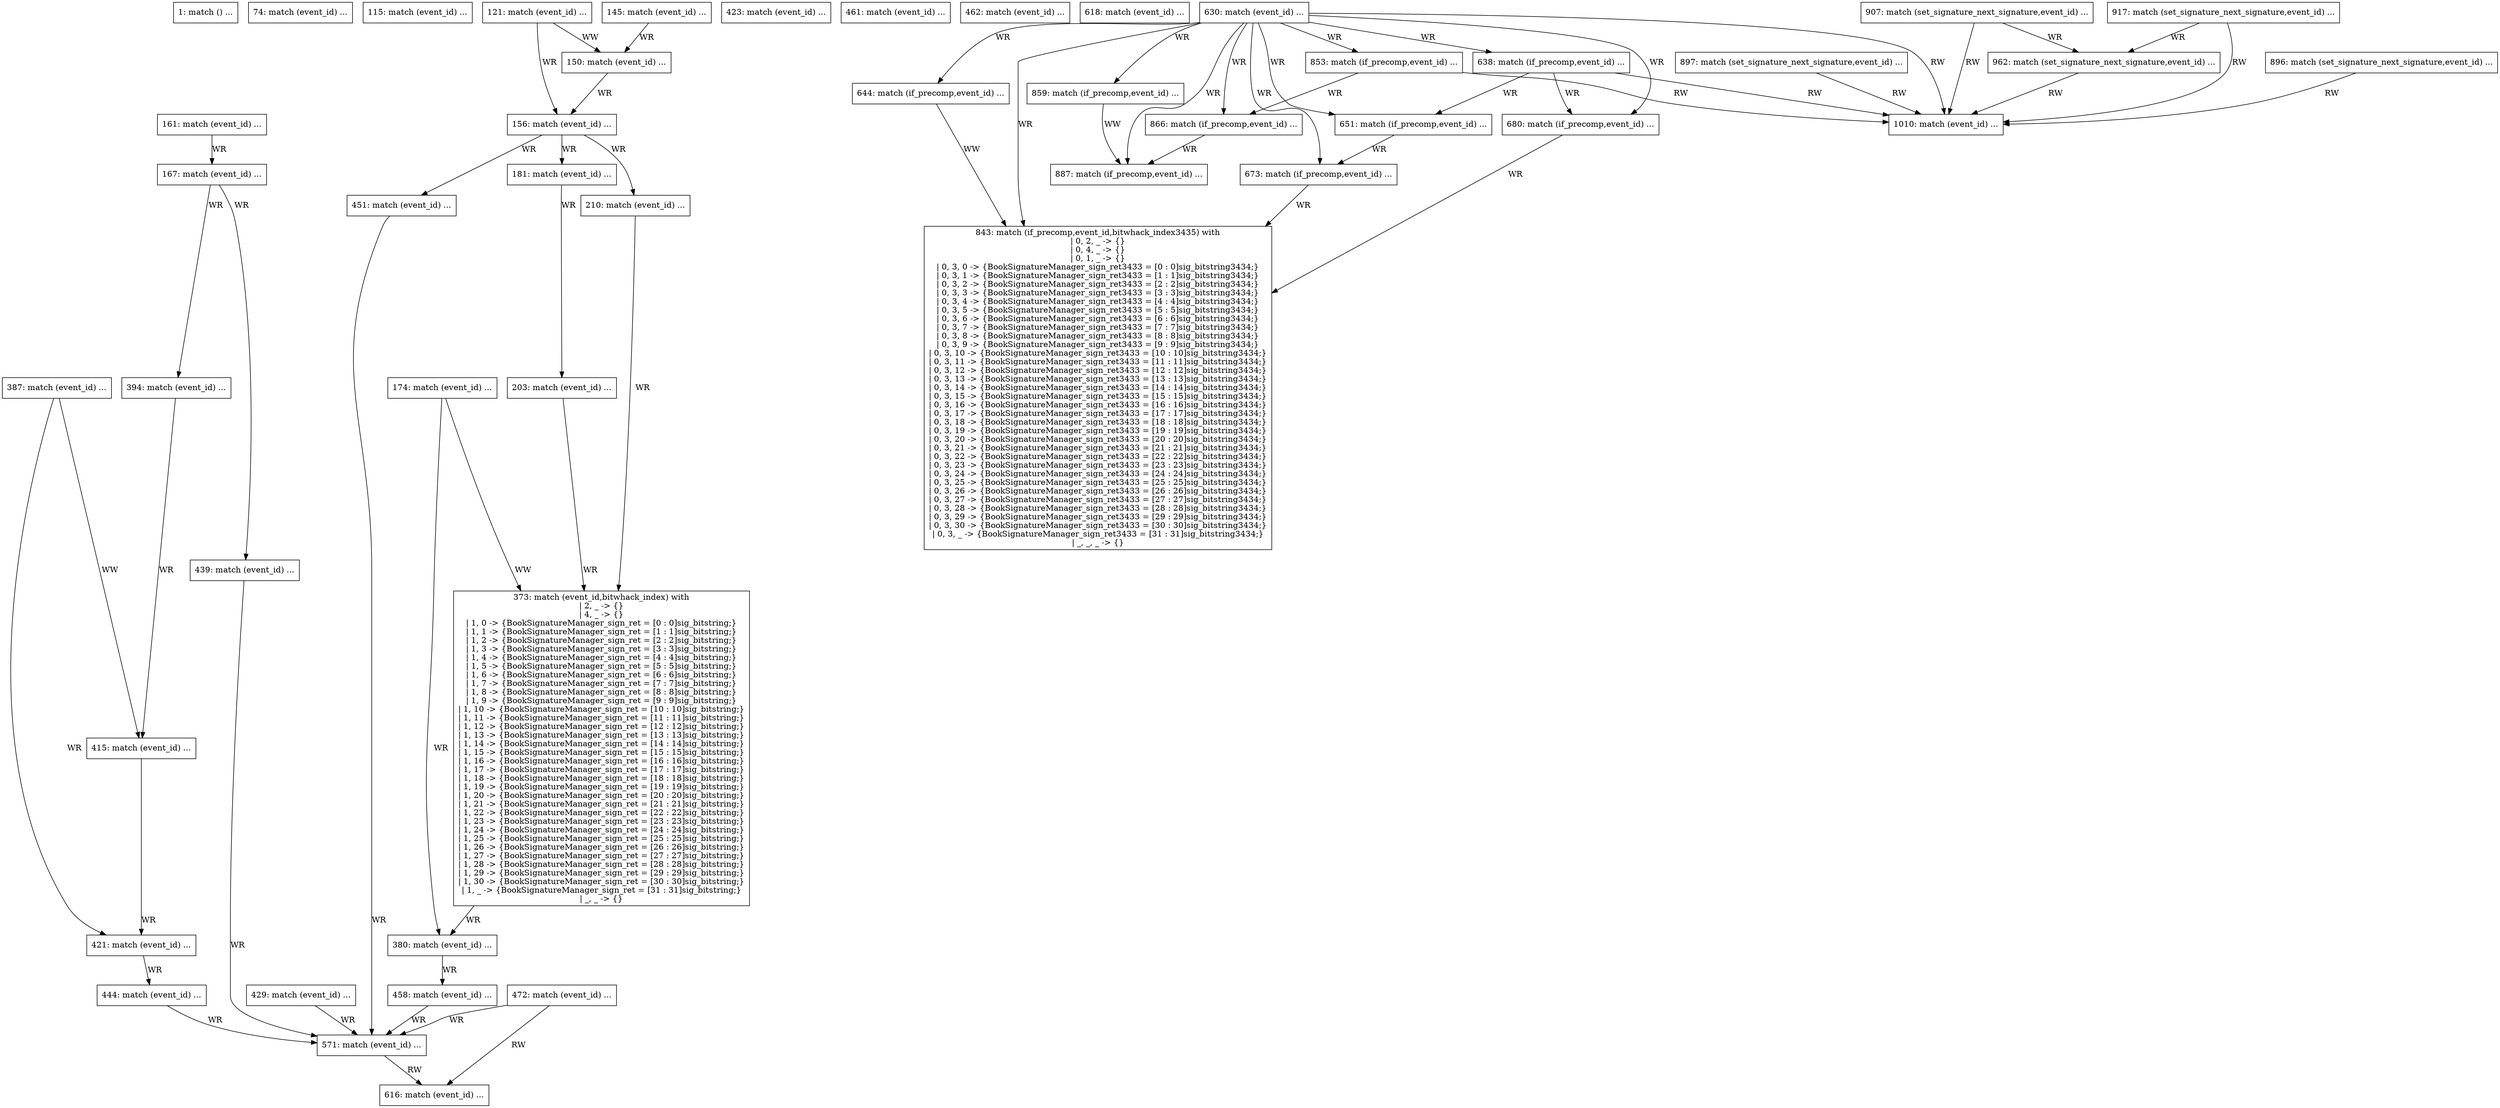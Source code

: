 digraph G {
  "1: match () ...
" [shape=box, ];
  "74: match (event_id) ...
" [shape=box, ];
  "115: match (event_id) ...
" [shape=box, ];
  "121: match (event_id) ...
" [shape=box, ];
  "145: match (event_id) ...
" [shape=box, ];
  "150: match (event_id) ...
" [shape=box, ];
  "156: match (event_id) ...
" [shape=box, ];
  "161: match (event_id) ...
" [shape=box, ];
  "167: match (event_id) ...
" [shape=box, ];
  "174: match (event_id) ...
" [shape=box, ];
  "181: match (event_id) ...
" [shape=box, ];
  "203: match (event_id) ...
" [shape=box, ];
  "210: match (event_id) ...
" [shape=box, ];
  "373: match (event_id,bitwhack_index) with
| 2, _ -> {}
| 4, _ -> {}
| 1, 0 -> {BookSignatureManager_sign_ret = [0 : 0]sig_bitstring;}
| 1, 1 -> {BookSignatureManager_sign_ret = [1 : 1]sig_bitstring;}
| 1, 2 -> {BookSignatureManager_sign_ret = [2 : 2]sig_bitstring;}
| 1, 3 -> {BookSignatureManager_sign_ret = [3 : 3]sig_bitstring;}
| 1, 4 -> {BookSignatureManager_sign_ret = [4 : 4]sig_bitstring;}
| 1, 5 -> {BookSignatureManager_sign_ret = [5 : 5]sig_bitstring;}
| 1, 6 -> {BookSignatureManager_sign_ret = [6 : 6]sig_bitstring;}
| 1, 7 -> {BookSignatureManager_sign_ret = [7 : 7]sig_bitstring;}
| 1, 8 -> {BookSignatureManager_sign_ret = [8 : 8]sig_bitstring;}
| 1, 9 -> {BookSignatureManager_sign_ret = [9 : 9]sig_bitstring;}
| 1, 10 -> {BookSignatureManager_sign_ret = [10 : 10]sig_bitstring;}
| 1, 11 -> {BookSignatureManager_sign_ret = [11 : 11]sig_bitstring;}
| 1, 12 -> {BookSignatureManager_sign_ret = [12 : 12]sig_bitstring;}
| 1, 13 -> {BookSignatureManager_sign_ret = [13 : 13]sig_bitstring;}
| 1, 14 -> {BookSignatureManager_sign_ret = [14 : 14]sig_bitstring;}
| 1, 15 -> {BookSignatureManager_sign_ret = [15 : 15]sig_bitstring;}
| 1, 16 -> {BookSignatureManager_sign_ret = [16 : 16]sig_bitstring;}
| 1, 17 -> {BookSignatureManager_sign_ret = [17 : 17]sig_bitstring;}
| 1, 18 -> {BookSignatureManager_sign_ret = [18 : 18]sig_bitstring;}
| 1, 19 -> {BookSignatureManager_sign_ret = [19 : 19]sig_bitstring;}
| 1, 20 -> {BookSignatureManager_sign_ret = [20 : 20]sig_bitstring;}
| 1, 21 -> {BookSignatureManager_sign_ret = [21 : 21]sig_bitstring;}
| 1, 22 -> {BookSignatureManager_sign_ret = [22 : 22]sig_bitstring;}
| 1, 23 -> {BookSignatureManager_sign_ret = [23 : 23]sig_bitstring;}
| 1, 24 -> {BookSignatureManager_sign_ret = [24 : 24]sig_bitstring;}
| 1, 25 -> {BookSignatureManager_sign_ret = [25 : 25]sig_bitstring;}
| 1, 26 -> {BookSignatureManager_sign_ret = [26 : 26]sig_bitstring;}
| 1, 27 -> {BookSignatureManager_sign_ret = [27 : 27]sig_bitstring;}
| 1, 28 -> {BookSignatureManager_sign_ret = [28 : 28]sig_bitstring;}
| 1, 29 -> {BookSignatureManager_sign_ret = [29 : 29]sig_bitstring;}
| 1, 30 -> {BookSignatureManager_sign_ret = [30 : 30]sig_bitstring;}
| 1, _ -> {BookSignatureManager_sign_ret = [31 : 31]sig_bitstring;}
| _, _ -> {}" [
  shape=box, ];
  "380: match (event_id) ...
" [shape=box, ];
  "387: match (event_id) ...
" [shape=box, ];
  "394: match (event_id) ...
" [shape=box, ];
  "415: match (event_id) ...
" [shape=box, ];
  "421: match (event_id) ...
" [shape=box, ];
  "423: match (event_id) ...
" [shape=box, ];
  "429: match (event_id) ...
" [shape=box, ];
  "439: match (event_id) ...
" [shape=box, ];
  "444: match (event_id) ...
" [shape=box, ];
  "451: match (event_id) ...
" [shape=box, ];
  "458: match (event_id) ...
" [shape=box, ];
  "461: match (event_id) ...
" [shape=box, ];
  "462: match (event_id) ...
" [shape=box, ];
  "472: match (event_id) ...
" [shape=box, ];
  "571: match (event_id) ...
" [shape=box, ];
  "616: match (event_id) ...
" [shape=box, ];
  "618: match (event_id) ...
" [shape=box, ];
  "630: match (event_id) ...
" [shape=box, ];
  "638: match (if_precomp,event_id) ...
" [shape=box, ];
  "644: match (if_precomp,event_id) ...
" [shape=box, ];
  "651: match (if_precomp,event_id) ...
" [shape=box, ];
  "673: match (if_precomp,event_id) ...
" [shape=box, ];
  "680: match (if_precomp,event_id) ...
" [shape=box, ];
  "843: match (if_precomp,event_id,bitwhack_index3435) with
| 0, 2, _ -> {}
| 0, 4, _ -> {}
| 0, 1, _ -> {}
| 0, 3, 0 -> {BookSignatureManager_sign_ret3433 = [0 : 0]sig_bitstring3434;}
| 0, 3, 1 -> {BookSignatureManager_sign_ret3433 = [1 : 1]sig_bitstring3434;}
| 0, 3, 2 -> {BookSignatureManager_sign_ret3433 = [2 : 2]sig_bitstring3434;}
| 0, 3, 3 -> {BookSignatureManager_sign_ret3433 = [3 : 3]sig_bitstring3434;}
| 0, 3, 4 -> {BookSignatureManager_sign_ret3433 = [4 : 4]sig_bitstring3434;}
| 0, 3, 5 -> {BookSignatureManager_sign_ret3433 = [5 : 5]sig_bitstring3434;}
| 0, 3, 6 -> {BookSignatureManager_sign_ret3433 = [6 : 6]sig_bitstring3434;}
| 0, 3, 7 -> {BookSignatureManager_sign_ret3433 = [7 : 7]sig_bitstring3434;}
| 0, 3, 8 -> {BookSignatureManager_sign_ret3433 = [8 : 8]sig_bitstring3434;}
| 0, 3, 9 -> {BookSignatureManager_sign_ret3433 = [9 : 9]sig_bitstring3434;}
| 0, 3, 10 -> {BookSignatureManager_sign_ret3433 = [10 : 10]sig_bitstring3434;}
| 0, 3, 11 -> {BookSignatureManager_sign_ret3433 = [11 : 11]sig_bitstring3434;}
| 0, 3, 12 -> {BookSignatureManager_sign_ret3433 = [12 : 12]sig_bitstring3434;}
| 0, 3, 13 -> {BookSignatureManager_sign_ret3433 = [13 : 13]sig_bitstring3434;}
| 0, 3, 14 -> {BookSignatureManager_sign_ret3433 = [14 : 14]sig_bitstring3434;}
| 0, 3, 15 -> {BookSignatureManager_sign_ret3433 = [15 : 15]sig_bitstring3434;}
| 0, 3, 16 -> {BookSignatureManager_sign_ret3433 = [16 : 16]sig_bitstring3434;}
| 0, 3, 17 -> {BookSignatureManager_sign_ret3433 = [17 : 17]sig_bitstring3434;}
| 0, 3, 18 -> {BookSignatureManager_sign_ret3433 = [18 : 18]sig_bitstring3434;}
| 0, 3, 19 -> {BookSignatureManager_sign_ret3433 = [19 : 19]sig_bitstring3434;}
| 0, 3, 20 -> {BookSignatureManager_sign_ret3433 = [20 : 20]sig_bitstring3434;}
| 0, 3, 21 -> {BookSignatureManager_sign_ret3433 = [21 : 21]sig_bitstring3434;}
| 0, 3, 22 -> {BookSignatureManager_sign_ret3433 = [22 : 22]sig_bitstring3434;}
| 0, 3, 23 -> {BookSignatureManager_sign_ret3433 = [23 : 23]sig_bitstring3434;}
| 0, 3, 24 -> {BookSignatureManager_sign_ret3433 = [24 : 24]sig_bitstring3434;}
| 0, 3, 25 -> {BookSignatureManager_sign_ret3433 = [25 : 25]sig_bitstring3434;}
| 0, 3, 26 -> {BookSignatureManager_sign_ret3433 = [26 : 26]sig_bitstring3434;}
| 0, 3, 27 -> {BookSignatureManager_sign_ret3433 = [27 : 27]sig_bitstring3434;}
| 0, 3, 28 -> {BookSignatureManager_sign_ret3433 = [28 : 28]sig_bitstring3434;}
| 0, 3, 29 -> {BookSignatureManager_sign_ret3433 = [29 : 29]sig_bitstring3434;}
| 0, 3, 30 -> {BookSignatureManager_sign_ret3433 = [30 : 30]sig_bitstring3434;}
| 0, 3, _ -> {BookSignatureManager_sign_ret3433 = [31 : 31]sig_bitstring3434;}
| _, _, _ -> {}" [
  shape=box, ];
  "853: match (if_precomp,event_id) ...
" [shape=box, ];
  "859: match (if_precomp,event_id) ...
" [shape=box, ];
  "866: match (if_precomp,event_id) ...
" [shape=box, ];
  "887: match (if_precomp,event_id) ...
" [shape=box, ];
  "896: match (set_signature_next_signature,event_id) ...
" [shape=box, ];
  "897: match (set_signature_next_signature,event_id) ...
" [shape=box, ];
  "907: match (set_signature_next_signature,event_id) ...
" [shape=box, ];
  "917: match (set_signature_next_signature,event_id) ...
" [shape=box, ];
  "962: match (set_signature_next_signature,event_id) ...
" [shape=box, ];
  "1010: match (event_id) ...
" [shape=box, ];
  
  
  "121: match (event_id) ...
" -> "150: match (event_id) ...
" [label="WW", ];
  "121: match (event_id) ...
" -> "156: match (event_id) ...
" [label="WR", ];
  "145: match (event_id) ...
" -> "150: match (event_id) ...
" [label="WR", ];
  "150: match (event_id) ...
" -> "156: match (event_id) ...
" [label="WR", ];
  "156: match (event_id) ...
" -> "181: match (event_id) ...
" [label="WR", ];
  "156: match (event_id) ...
" -> "210: match (event_id) ...
" [label="WR", ];
  "156: match (event_id) ...
" -> "451: match (event_id) ...
" [label="WR", ];
  "161: match (event_id) ...
" -> "167: match (event_id) ...
" [label="WR", ];
  "167: match (event_id) ...
" -> "394: match (event_id) ...
" [label="WR", ];
  "167: match (event_id) ...
" -> "439: match (event_id) ...
" [label="WR", ];
  "174: match (event_id) ...
" -> "373: match (event_id,bitwhack_index) with
| 2, _ -> {}
| 4, _ -> {}
| 1, 0 -> {BookSignatureManager_sign_ret = [0 : 0]sig_bitstring;}
| 1, 1 -> {BookSignatureManager_sign_ret = [1 : 1]sig_bitstring;}
| 1, 2 -> {BookSignatureManager_sign_ret = [2 : 2]sig_bitstring;}
| 1, 3 -> {BookSignatureManager_sign_ret = [3 : 3]sig_bitstring;}
| 1, 4 -> {BookSignatureManager_sign_ret = [4 : 4]sig_bitstring;}
| 1, 5 -> {BookSignatureManager_sign_ret = [5 : 5]sig_bitstring;}
| 1, 6 -> {BookSignatureManager_sign_ret = [6 : 6]sig_bitstring;}
| 1, 7 -> {BookSignatureManager_sign_ret = [7 : 7]sig_bitstring;}
| 1, 8 -> {BookSignatureManager_sign_ret = [8 : 8]sig_bitstring;}
| 1, 9 -> {BookSignatureManager_sign_ret = [9 : 9]sig_bitstring;}
| 1, 10 -> {BookSignatureManager_sign_ret = [10 : 10]sig_bitstring;}
| 1, 11 -> {BookSignatureManager_sign_ret = [11 : 11]sig_bitstring;}
| 1, 12 -> {BookSignatureManager_sign_ret = [12 : 12]sig_bitstring;}
| 1, 13 -> {BookSignatureManager_sign_ret = [13 : 13]sig_bitstring;}
| 1, 14 -> {BookSignatureManager_sign_ret = [14 : 14]sig_bitstring;}
| 1, 15 -> {BookSignatureManager_sign_ret = [15 : 15]sig_bitstring;}
| 1, 16 -> {BookSignatureManager_sign_ret = [16 : 16]sig_bitstring;}
| 1, 17 -> {BookSignatureManager_sign_ret = [17 : 17]sig_bitstring;}
| 1, 18 -> {BookSignatureManager_sign_ret = [18 : 18]sig_bitstring;}
| 1, 19 -> {BookSignatureManager_sign_ret = [19 : 19]sig_bitstring;}
| 1, 20 -> {BookSignatureManager_sign_ret = [20 : 20]sig_bitstring;}
| 1, 21 -> {BookSignatureManager_sign_ret = [21 : 21]sig_bitstring;}
| 1, 22 -> {BookSignatureManager_sign_ret = [22 : 22]sig_bitstring;}
| 1, 23 -> {BookSignatureManager_sign_ret = [23 : 23]sig_bitstring;}
| 1, 24 -> {BookSignatureManager_sign_ret = [24 : 24]sig_bitstring;}
| 1, 25 -> {BookSignatureManager_sign_ret = [25 : 25]sig_bitstring;}
| 1, 26 -> {BookSignatureManager_sign_ret = [26 : 26]sig_bitstring;}
| 1, 27 -> {BookSignatureManager_sign_ret = [27 : 27]sig_bitstring;}
| 1, 28 -> {BookSignatureManager_sign_ret = [28 : 28]sig_bitstring;}
| 1, 29 -> {BookSignatureManager_sign_ret = [29 : 29]sig_bitstring;}
| 1, 30 -> {BookSignatureManager_sign_ret = [30 : 30]sig_bitstring;}
| 1, _ -> {BookSignatureManager_sign_ret = [31 : 31]sig_bitstring;}
| _, _ -> {}" [
  label="WW", ];
  "174: match (event_id) ...
" -> "380: match (event_id) ...
" [label="WR", ];
  "181: match (event_id) ...
" -> "203: match (event_id) ...
" [label="WR", ];
  "203: match (event_id) ...
" -> "373: match (event_id,bitwhack_index) with
| 2, _ -> {}
| 4, _ -> {}
| 1, 0 -> {BookSignatureManager_sign_ret = [0 : 0]sig_bitstring;}
| 1, 1 -> {BookSignatureManager_sign_ret = [1 : 1]sig_bitstring;}
| 1, 2 -> {BookSignatureManager_sign_ret = [2 : 2]sig_bitstring;}
| 1, 3 -> {BookSignatureManager_sign_ret = [3 : 3]sig_bitstring;}
| 1, 4 -> {BookSignatureManager_sign_ret = [4 : 4]sig_bitstring;}
| 1, 5 -> {BookSignatureManager_sign_ret = [5 : 5]sig_bitstring;}
| 1, 6 -> {BookSignatureManager_sign_ret = [6 : 6]sig_bitstring;}
| 1, 7 -> {BookSignatureManager_sign_ret = [7 : 7]sig_bitstring;}
| 1, 8 -> {BookSignatureManager_sign_ret = [8 : 8]sig_bitstring;}
| 1, 9 -> {BookSignatureManager_sign_ret = [9 : 9]sig_bitstring;}
| 1, 10 -> {BookSignatureManager_sign_ret = [10 : 10]sig_bitstring;}
| 1, 11 -> {BookSignatureManager_sign_ret = [11 : 11]sig_bitstring;}
| 1, 12 -> {BookSignatureManager_sign_ret = [12 : 12]sig_bitstring;}
| 1, 13 -> {BookSignatureManager_sign_ret = [13 : 13]sig_bitstring;}
| 1, 14 -> {BookSignatureManager_sign_ret = [14 : 14]sig_bitstring;}
| 1, 15 -> {BookSignatureManager_sign_ret = [15 : 15]sig_bitstring;}
| 1, 16 -> {BookSignatureManager_sign_ret = [16 : 16]sig_bitstring;}
| 1, 17 -> {BookSignatureManager_sign_ret = [17 : 17]sig_bitstring;}
| 1, 18 -> {BookSignatureManager_sign_ret = [18 : 18]sig_bitstring;}
| 1, 19 -> {BookSignatureManager_sign_ret = [19 : 19]sig_bitstring;}
| 1, 20 -> {BookSignatureManager_sign_ret = [20 : 20]sig_bitstring;}
| 1, 21 -> {BookSignatureManager_sign_ret = [21 : 21]sig_bitstring;}
| 1, 22 -> {BookSignatureManager_sign_ret = [22 : 22]sig_bitstring;}
| 1, 23 -> {BookSignatureManager_sign_ret = [23 : 23]sig_bitstring;}
| 1, 24 -> {BookSignatureManager_sign_ret = [24 : 24]sig_bitstring;}
| 1, 25 -> {BookSignatureManager_sign_ret = [25 : 25]sig_bitstring;}
| 1, 26 -> {BookSignatureManager_sign_ret = [26 : 26]sig_bitstring;}
| 1, 27 -> {BookSignatureManager_sign_ret = [27 : 27]sig_bitstring;}
| 1, 28 -> {BookSignatureManager_sign_ret = [28 : 28]sig_bitstring;}
| 1, 29 -> {BookSignatureManager_sign_ret = [29 : 29]sig_bitstring;}
| 1, 30 -> {BookSignatureManager_sign_ret = [30 : 30]sig_bitstring;}
| 1, _ -> {BookSignatureManager_sign_ret = [31 : 31]sig_bitstring;}
| _, _ -> {}" [
  label="WR", ];
  "210: match (event_id) ...
" -> "373: match (event_id,bitwhack_index) with
| 2, _ -> {}
| 4, _ -> {}
| 1, 0 -> {BookSignatureManager_sign_ret = [0 : 0]sig_bitstring;}
| 1, 1 -> {BookSignatureManager_sign_ret = [1 : 1]sig_bitstring;}
| 1, 2 -> {BookSignatureManager_sign_ret = [2 : 2]sig_bitstring;}
| 1, 3 -> {BookSignatureManager_sign_ret = [3 : 3]sig_bitstring;}
| 1, 4 -> {BookSignatureManager_sign_ret = [4 : 4]sig_bitstring;}
| 1, 5 -> {BookSignatureManager_sign_ret = [5 : 5]sig_bitstring;}
| 1, 6 -> {BookSignatureManager_sign_ret = [6 : 6]sig_bitstring;}
| 1, 7 -> {BookSignatureManager_sign_ret = [7 : 7]sig_bitstring;}
| 1, 8 -> {BookSignatureManager_sign_ret = [8 : 8]sig_bitstring;}
| 1, 9 -> {BookSignatureManager_sign_ret = [9 : 9]sig_bitstring;}
| 1, 10 -> {BookSignatureManager_sign_ret = [10 : 10]sig_bitstring;}
| 1, 11 -> {BookSignatureManager_sign_ret = [11 : 11]sig_bitstring;}
| 1, 12 -> {BookSignatureManager_sign_ret = [12 : 12]sig_bitstring;}
| 1, 13 -> {BookSignatureManager_sign_ret = [13 : 13]sig_bitstring;}
| 1, 14 -> {BookSignatureManager_sign_ret = [14 : 14]sig_bitstring;}
| 1, 15 -> {BookSignatureManager_sign_ret = [15 : 15]sig_bitstring;}
| 1, 16 -> {BookSignatureManager_sign_ret = [16 : 16]sig_bitstring;}
| 1, 17 -> {BookSignatureManager_sign_ret = [17 : 17]sig_bitstring;}
| 1, 18 -> {BookSignatureManager_sign_ret = [18 : 18]sig_bitstring;}
| 1, 19 -> {BookSignatureManager_sign_ret = [19 : 19]sig_bitstring;}
| 1, 20 -> {BookSignatureManager_sign_ret = [20 : 20]sig_bitstring;}
| 1, 21 -> {BookSignatureManager_sign_ret = [21 : 21]sig_bitstring;}
| 1, 22 -> {BookSignatureManager_sign_ret = [22 : 22]sig_bitstring;}
| 1, 23 -> {BookSignatureManager_sign_ret = [23 : 23]sig_bitstring;}
| 1, 24 -> {BookSignatureManager_sign_ret = [24 : 24]sig_bitstring;}
| 1, 25 -> {BookSignatureManager_sign_ret = [25 : 25]sig_bitstring;}
| 1, 26 -> {BookSignatureManager_sign_ret = [26 : 26]sig_bitstring;}
| 1, 27 -> {BookSignatureManager_sign_ret = [27 : 27]sig_bitstring;}
| 1, 28 -> {BookSignatureManager_sign_ret = [28 : 28]sig_bitstring;}
| 1, 29 -> {BookSignatureManager_sign_ret = [29 : 29]sig_bitstring;}
| 1, 30 -> {BookSignatureManager_sign_ret = [30 : 30]sig_bitstring;}
| 1, _ -> {BookSignatureManager_sign_ret = [31 : 31]sig_bitstring;}
| _, _ -> {}" [
  label="WR", ];
  "373: match (event_id,bitwhack_index) with
| 2, _ -> {}
| 4, _ -> {}
| 1, 0 -> {BookSignatureManager_sign_ret = [0 : 0]sig_bitstring;}
| 1, 1 -> {BookSignatureManager_sign_ret = [1 : 1]sig_bitstring;}
| 1, 2 -> {BookSignatureManager_sign_ret = [2 : 2]sig_bitstring;}
| 1, 3 -> {BookSignatureManager_sign_ret = [3 : 3]sig_bitstring;}
| 1, 4 -> {BookSignatureManager_sign_ret = [4 : 4]sig_bitstring;}
| 1, 5 -> {BookSignatureManager_sign_ret = [5 : 5]sig_bitstring;}
| 1, 6 -> {BookSignatureManager_sign_ret = [6 : 6]sig_bitstring;}
| 1, 7 -> {BookSignatureManager_sign_ret = [7 : 7]sig_bitstring;}
| 1, 8 -> {BookSignatureManager_sign_ret = [8 : 8]sig_bitstring;}
| 1, 9 -> {BookSignatureManager_sign_ret = [9 : 9]sig_bitstring;}
| 1, 10 -> {BookSignatureManager_sign_ret = [10 : 10]sig_bitstring;}
| 1, 11 -> {BookSignatureManager_sign_ret = [11 : 11]sig_bitstring;}
| 1, 12 -> {BookSignatureManager_sign_ret = [12 : 12]sig_bitstring;}
| 1, 13 -> {BookSignatureManager_sign_ret = [13 : 13]sig_bitstring;}
| 1, 14 -> {BookSignatureManager_sign_ret = [14 : 14]sig_bitstring;}
| 1, 15 -> {BookSignatureManager_sign_ret = [15 : 15]sig_bitstring;}
| 1, 16 -> {BookSignatureManager_sign_ret = [16 : 16]sig_bitstring;}
| 1, 17 -> {BookSignatureManager_sign_ret = [17 : 17]sig_bitstring;}
| 1, 18 -> {BookSignatureManager_sign_ret = [18 : 18]sig_bitstring;}
| 1, 19 -> {BookSignatureManager_sign_ret = [19 : 19]sig_bitstring;}
| 1, 20 -> {BookSignatureManager_sign_ret = [20 : 20]sig_bitstring;}
| 1, 21 -> {BookSignatureManager_sign_ret = [21 : 21]sig_bitstring;}
| 1, 22 -> {BookSignatureManager_sign_ret = [22 : 22]sig_bitstring;}
| 1, 23 -> {BookSignatureManager_sign_ret = [23 : 23]sig_bitstring;}
| 1, 24 -> {BookSignatureManager_sign_ret = [24 : 24]sig_bitstring;}
| 1, 25 -> {BookSignatureManager_sign_ret = [25 : 25]sig_bitstring;}
| 1, 26 -> {BookSignatureManager_sign_ret = [26 : 26]sig_bitstring;}
| 1, 27 -> {BookSignatureManager_sign_ret = [27 : 27]sig_bitstring;}
| 1, 28 -> {BookSignatureManager_sign_ret = [28 : 28]sig_bitstring;}
| 1, 29 -> {BookSignatureManager_sign_ret = [29 : 29]sig_bitstring;}
| 1, 30 -> {BookSignatureManager_sign_ret = [30 : 30]sig_bitstring;}
| 1, _ -> {BookSignatureManager_sign_ret = [31 : 31]sig_bitstring;}
| _, _ -> {}" -> "380: match (event_id) ...
" [
  label="WR", ];
  "380: match (event_id) ...
" -> "458: match (event_id) ...
" [label="WR", ];
  "387: match (event_id) ...
" -> "415: match (event_id) ...
" [label="WW", ];
  "387: match (event_id) ...
" -> "421: match (event_id) ...
" [label="WR", ];
  "394: match (event_id) ...
" -> "415: match (event_id) ...
" [label="WR", ];
  "415: match (event_id) ...
" -> "421: match (event_id) ...
" [label="WR", ];
  "421: match (event_id) ...
" -> "444: match (event_id) ...
" [label="WR", ];
  "429: match (event_id) ...
" -> "571: match (event_id) ...
" [label="WR", ];
  "439: match (event_id) ...
" -> "571: match (event_id) ...
" [label="WR", ];
  "444: match (event_id) ...
" -> "571: match (event_id) ...
" [label="WR", ];
  "451: match (event_id) ...
" -> "571: match (event_id) ...
" [label="WR", ];
  "458: match (event_id) ...
" -> "571: match (event_id) ...
" [label="WR", ];
  "472: match (event_id) ...
" -> "571: match (event_id) ...
" [label="WR", ];
  "472: match (event_id) ...
" -> "616: match (event_id) ...
" [label="RW", ];
  "571: match (event_id) ...
" -> "616: match (event_id) ...
" [label="RW", ];
  "630: match (event_id) ...
" -> "638: match (if_precomp,event_id) ...
" [
  label="WR", ];
  "630: match (event_id) ...
" -> "644: match (if_precomp,event_id) ...
" [
  label="WR", ];
  "630: match (event_id) ...
" -> "651: match (if_precomp,event_id) ...
" [
  label="WR", ];
  "630: match (event_id) ...
" -> "673: match (if_precomp,event_id) ...
" [
  label="WR", ];
  "630: match (event_id) ...
" -> "680: match (if_precomp,event_id) ...
" [
  label="WR", ];
  "630: match (event_id) ...
" -> "843: match (if_precomp,event_id,bitwhack_index3435) with
| 0, 2, _ -> {}
| 0, 4, _ -> {}
| 0, 1, _ -> {}
| 0, 3, 0 -> {BookSignatureManager_sign_ret3433 = [0 : 0]sig_bitstring3434;}
| 0, 3, 1 -> {BookSignatureManager_sign_ret3433 = [1 : 1]sig_bitstring3434;}
| 0, 3, 2 -> {BookSignatureManager_sign_ret3433 = [2 : 2]sig_bitstring3434;}
| 0, 3, 3 -> {BookSignatureManager_sign_ret3433 = [3 : 3]sig_bitstring3434;}
| 0, 3, 4 -> {BookSignatureManager_sign_ret3433 = [4 : 4]sig_bitstring3434;}
| 0, 3, 5 -> {BookSignatureManager_sign_ret3433 = [5 : 5]sig_bitstring3434;}
| 0, 3, 6 -> {BookSignatureManager_sign_ret3433 = [6 : 6]sig_bitstring3434;}
| 0, 3, 7 -> {BookSignatureManager_sign_ret3433 = [7 : 7]sig_bitstring3434;}
| 0, 3, 8 -> {BookSignatureManager_sign_ret3433 = [8 : 8]sig_bitstring3434;}
| 0, 3, 9 -> {BookSignatureManager_sign_ret3433 = [9 : 9]sig_bitstring3434;}
| 0, 3, 10 -> {BookSignatureManager_sign_ret3433 = [10 : 10]sig_bitstring3434;}
| 0, 3, 11 -> {BookSignatureManager_sign_ret3433 = [11 : 11]sig_bitstring3434;}
| 0, 3, 12 -> {BookSignatureManager_sign_ret3433 = [12 : 12]sig_bitstring3434;}
| 0, 3, 13 -> {BookSignatureManager_sign_ret3433 = [13 : 13]sig_bitstring3434;}
| 0, 3, 14 -> {BookSignatureManager_sign_ret3433 = [14 : 14]sig_bitstring3434;}
| 0, 3, 15 -> {BookSignatureManager_sign_ret3433 = [15 : 15]sig_bitstring3434;}
| 0, 3, 16 -> {BookSignatureManager_sign_ret3433 = [16 : 16]sig_bitstring3434;}
| 0, 3, 17 -> {BookSignatureManager_sign_ret3433 = [17 : 17]sig_bitstring3434;}
| 0, 3, 18 -> {BookSignatureManager_sign_ret3433 = [18 : 18]sig_bitstring3434;}
| 0, 3, 19 -> {BookSignatureManager_sign_ret3433 = [19 : 19]sig_bitstring3434;}
| 0, 3, 20 -> {BookSignatureManager_sign_ret3433 = [20 : 20]sig_bitstring3434;}
| 0, 3, 21 -> {BookSignatureManager_sign_ret3433 = [21 : 21]sig_bitstring3434;}
| 0, 3, 22 -> {BookSignatureManager_sign_ret3433 = [22 : 22]sig_bitstring3434;}
| 0, 3, 23 -> {BookSignatureManager_sign_ret3433 = [23 : 23]sig_bitstring3434;}
| 0, 3, 24 -> {BookSignatureManager_sign_ret3433 = [24 : 24]sig_bitstring3434;}
| 0, 3, 25 -> {BookSignatureManager_sign_ret3433 = [25 : 25]sig_bitstring3434;}
| 0, 3, 26 -> {BookSignatureManager_sign_ret3433 = [26 : 26]sig_bitstring3434;}
| 0, 3, 27 -> {BookSignatureManager_sign_ret3433 = [27 : 27]sig_bitstring3434;}
| 0, 3, 28 -> {BookSignatureManager_sign_ret3433 = [28 : 28]sig_bitstring3434;}
| 0, 3, 29 -> {BookSignatureManager_sign_ret3433 = [29 : 29]sig_bitstring3434;}
| 0, 3, 30 -> {BookSignatureManager_sign_ret3433 = [30 : 30]sig_bitstring3434;}
| 0, 3, _ -> {BookSignatureManager_sign_ret3433 = [31 : 31]sig_bitstring3434;}
| _, _, _ -> {}" [
  label="WR", ];
  "630: match (event_id) ...
" -> "853: match (if_precomp,event_id) ...
" [
  label="WR", ];
  "630: match (event_id) ...
" -> "859: match (if_precomp,event_id) ...
" [
  label="WR", ];
  "630: match (event_id) ...
" -> "866: match (if_precomp,event_id) ...
" [
  label="WR", ];
  "630: match (event_id) ...
" -> "887: match (if_precomp,event_id) ...
" [
  label="WR", ];
  "630: match (event_id) ...
" -> "1010: match (event_id) ...
" [label="RW", ];
  "638: match (if_precomp,event_id) ...
" -> "651: match (if_precomp,event_id) ...
" [
  label="WR", ];
  "638: match (if_precomp,event_id) ...
" -> "680: match (if_precomp,event_id) ...
" [
  label="WR", ];
  "638: match (if_precomp,event_id) ...
" -> "1010: match (event_id) ...
" [
  label="RW", ];
  "644: match (if_precomp,event_id) ...
" -> "843: match (if_precomp,event_id,bitwhack_index3435) with
| 0, 2, _ -> {}
| 0, 4, _ -> {}
| 0, 1, _ -> {}
| 0, 3, 0 -> {BookSignatureManager_sign_ret3433 = [0 : 0]sig_bitstring3434;}
| 0, 3, 1 -> {BookSignatureManager_sign_ret3433 = [1 : 1]sig_bitstring3434;}
| 0, 3, 2 -> {BookSignatureManager_sign_ret3433 = [2 : 2]sig_bitstring3434;}
| 0, 3, 3 -> {BookSignatureManager_sign_ret3433 = [3 : 3]sig_bitstring3434;}
| 0, 3, 4 -> {BookSignatureManager_sign_ret3433 = [4 : 4]sig_bitstring3434;}
| 0, 3, 5 -> {BookSignatureManager_sign_ret3433 = [5 : 5]sig_bitstring3434;}
| 0, 3, 6 -> {BookSignatureManager_sign_ret3433 = [6 : 6]sig_bitstring3434;}
| 0, 3, 7 -> {BookSignatureManager_sign_ret3433 = [7 : 7]sig_bitstring3434;}
| 0, 3, 8 -> {BookSignatureManager_sign_ret3433 = [8 : 8]sig_bitstring3434;}
| 0, 3, 9 -> {BookSignatureManager_sign_ret3433 = [9 : 9]sig_bitstring3434;}
| 0, 3, 10 -> {BookSignatureManager_sign_ret3433 = [10 : 10]sig_bitstring3434;}
| 0, 3, 11 -> {BookSignatureManager_sign_ret3433 = [11 : 11]sig_bitstring3434;}
| 0, 3, 12 -> {BookSignatureManager_sign_ret3433 = [12 : 12]sig_bitstring3434;}
| 0, 3, 13 -> {BookSignatureManager_sign_ret3433 = [13 : 13]sig_bitstring3434;}
| 0, 3, 14 -> {BookSignatureManager_sign_ret3433 = [14 : 14]sig_bitstring3434;}
| 0, 3, 15 -> {BookSignatureManager_sign_ret3433 = [15 : 15]sig_bitstring3434;}
| 0, 3, 16 -> {BookSignatureManager_sign_ret3433 = [16 : 16]sig_bitstring3434;}
| 0, 3, 17 -> {BookSignatureManager_sign_ret3433 = [17 : 17]sig_bitstring3434;}
| 0, 3, 18 -> {BookSignatureManager_sign_ret3433 = [18 : 18]sig_bitstring3434;}
| 0, 3, 19 -> {BookSignatureManager_sign_ret3433 = [19 : 19]sig_bitstring3434;}
| 0, 3, 20 -> {BookSignatureManager_sign_ret3433 = [20 : 20]sig_bitstring3434;}
| 0, 3, 21 -> {BookSignatureManager_sign_ret3433 = [21 : 21]sig_bitstring3434;}
| 0, 3, 22 -> {BookSignatureManager_sign_ret3433 = [22 : 22]sig_bitstring3434;}
| 0, 3, 23 -> {BookSignatureManager_sign_ret3433 = [23 : 23]sig_bitstring3434;}
| 0, 3, 24 -> {BookSignatureManager_sign_ret3433 = [24 : 24]sig_bitstring3434;}
| 0, 3, 25 -> {BookSignatureManager_sign_ret3433 = [25 : 25]sig_bitstring3434;}
| 0, 3, 26 -> {BookSignatureManager_sign_ret3433 = [26 : 26]sig_bitstring3434;}
| 0, 3, 27 -> {BookSignatureManager_sign_ret3433 = [27 : 27]sig_bitstring3434;}
| 0, 3, 28 -> {BookSignatureManager_sign_ret3433 = [28 : 28]sig_bitstring3434;}
| 0, 3, 29 -> {BookSignatureManager_sign_ret3433 = [29 : 29]sig_bitstring3434;}
| 0, 3, 30 -> {BookSignatureManager_sign_ret3433 = [30 : 30]sig_bitstring3434;}
| 0, 3, _ -> {BookSignatureManager_sign_ret3433 = [31 : 31]sig_bitstring3434;}
| _, _, _ -> {}" [
  label="WW", ];
  "651: match (if_precomp,event_id) ...
" -> "673: match (if_precomp,event_id) ...
" [
  label="WR", ];
  "673: match (if_precomp,event_id) ...
" -> "843: match (if_precomp,event_id,bitwhack_index3435) with
| 0, 2, _ -> {}
| 0, 4, _ -> {}
| 0, 1, _ -> {}
| 0, 3, 0 -> {BookSignatureManager_sign_ret3433 = [0 : 0]sig_bitstring3434;}
| 0, 3, 1 -> {BookSignatureManager_sign_ret3433 = [1 : 1]sig_bitstring3434;}
| 0, 3, 2 -> {BookSignatureManager_sign_ret3433 = [2 : 2]sig_bitstring3434;}
| 0, 3, 3 -> {BookSignatureManager_sign_ret3433 = [3 : 3]sig_bitstring3434;}
| 0, 3, 4 -> {BookSignatureManager_sign_ret3433 = [4 : 4]sig_bitstring3434;}
| 0, 3, 5 -> {BookSignatureManager_sign_ret3433 = [5 : 5]sig_bitstring3434;}
| 0, 3, 6 -> {BookSignatureManager_sign_ret3433 = [6 : 6]sig_bitstring3434;}
| 0, 3, 7 -> {BookSignatureManager_sign_ret3433 = [7 : 7]sig_bitstring3434;}
| 0, 3, 8 -> {BookSignatureManager_sign_ret3433 = [8 : 8]sig_bitstring3434;}
| 0, 3, 9 -> {BookSignatureManager_sign_ret3433 = [9 : 9]sig_bitstring3434;}
| 0, 3, 10 -> {BookSignatureManager_sign_ret3433 = [10 : 10]sig_bitstring3434;}
| 0, 3, 11 -> {BookSignatureManager_sign_ret3433 = [11 : 11]sig_bitstring3434;}
| 0, 3, 12 -> {BookSignatureManager_sign_ret3433 = [12 : 12]sig_bitstring3434;}
| 0, 3, 13 -> {BookSignatureManager_sign_ret3433 = [13 : 13]sig_bitstring3434;}
| 0, 3, 14 -> {BookSignatureManager_sign_ret3433 = [14 : 14]sig_bitstring3434;}
| 0, 3, 15 -> {BookSignatureManager_sign_ret3433 = [15 : 15]sig_bitstring3434;}
| 0, 3, 16 -> {BookSignatureManager_sign_ret3433 = [16 : 16]sig_bitstring3434;}
| 0, 3, 17 -> {BookSignatureManager_sign_ret3433 = [17 : 17]sig_bitstring3434;}
| 0, 3, 18 -> {BookSignatureManager_sign_ret3433 = [18 : 18]sig_bitstring3434;}
| 0, 3, 19 -> {BookSignatureManager_sign_ret3433 = [19 : 19]sig_bitstring3434;}
| 0, 3, 20 -> {BookSignatureManager_sign_ret3433 = [20 : 20]sig_bitstring3434;}
| 0, 3, 21 -> {BookSignatureManager_sign_ret3433 = [21 : 21]sig_bitstring3434;}
| 0, 3, 22 -> {BookSignatureManager_sign_ret3433 = [22 : 22]sig_bitstring3434;}
| 0, 3, 23 -> {BookSignatureManager_sign_ret3433 = [23 : 23]sig_bitstring3434;}
| 0, 3, 24 -> {BookSignatureManager_sign_ret3433 = [24 : 24]sig_bitstring3434;}
| 0, 3, 25 -> {BookSignatureManager_sign_ret3433 = [25 : 25]sig_bitstring3434;}
| 0, 3, 26 -> {BookSignatureManager_sign_ret3433 = [26 : 26]sig_bitstring3434;}
| 0, 3, 27 -> {BookSignatureManager_sign_ret3433 = [27 : 27]sig_bitstring3434;}
| 0, 3, 28 -> {BookSignatureManager_sign_ret3433 = [28 : 28]sig_bitstring3434;}
| 0, 3, 29 -> {BookSignatureManager_sign_ret3433 = [29 : 29]sig_bitstring3434;}
| 0, 3, 30 -> {BookSignatureManager_sign_ret3433 = [30 : 30]sig_bitstring3434;}
| 0, 3, _ -> {BookSignatureManager_sign_ret3433 = [31 : 31]sig_bitstring3434;}
| _, _, _ -> {}" [
  label="WR", ];
  "680: match (if_precomp,event_id) ...
" -> "843: match (if_precomp,event_id,bitwhack_index3435) with
| 0, 2, _ -> {}
| 0, 4, _ -> {}
| 0, 1, _ -> {}
| 0, 3, 0 -> {BookSignatureManager_sign_ret3433 = [0 : 0]sig_bitstring3434;}
| 0, 3, 1 -> {BookSignatureManager_sign_ret3433 = [1 : 1]sig_bitstring3434;}
| 0, 3, 2 -> {BookSignatureManager_sign_ret3433 = [2 : 2]sig_bitstring3434;}
| 0, 3, 3 -> {BookSignatureManager_sign_ret3433 = [3 : 3]sig_bitstring3434;}
| 0, 3, 4 -> {BookSignatureManager_sign_ret3433 = [4 : 4]sig_bitstring3434;}
| 0, 3, 5 -> {BookSignatureManager_sign_ret3433 = [5 : 5]sig_bitstring3434;}
| 0, 3, 6 -> {BookSignatureManager_sign_ret3433 = [6 : 6]sig_bitstring3434;}
| 0, 3, 7 -> {BookSignatureManager_sign_ret3433 = [7 : 7]sig_bitstring3434;}
| 0, 3, 8 -> {BookSignatureManager_sign_ret3433 = [8 : 8]sig_bitstring3434;}
| 0, 3, 9 -> {BookSignatureManager_sign_ret3433 = [9 : 9]sig_bitstring3434;}
| 0, 3, 10 -> {BookSignatureManager_sign_ret3433 = [10 : 10]sig_bitstring3434;}
| 0, 3, 11 -> {BookSignatureManager_sign_ret3433 = [11 : 11]sig_bitstring3434;}
| 0, 3, 12 -> {BookSignatureManager_sign_ret3433 = [12 : 12]sig_bitstring3434;}
| 0, 3, 13 -> {BookSignatureManager_sign_ret3433 = [13 : 13]sig_bitstring3434;}
| 0, 3, 14 -> {BookSignatureManager_sign_ret3433 = [14 : 14]sig_bitstring3434;}
| 0, 3, 15 -> {BookSignatureManager_sign_ret3433 = [15 : 15]sig_bitstring3434;}
| 0, 3, 16 -> {BookSignatureManager_sign_ret3433 = [16 : 16]sig_bitstring3434;}
| 0, 3, 17 -> {BookSignatureManager_sign_ret3433 = [17 : 17]sig_bitstring3434;}
| 0, 3, 18 -> {BookSignatureManager_sign_ret3433 = [18 : 18]sig_bitstring3434;}
| 0, 3, 19 -> {BookSignatureManager_sign_ret3433 = [19 : 19]sig_bitstring3434;}
| 0, 3, 20 -> {BookSignatureManager_sign_ret3433 = [20 : 20]sig_bitstring3434;}
| 0, 3, 21 -> {BookSignatureManager_sign_ret3433 = [21 : 21]sig_bitstring3434;}
| 0, 3, 22 -> {BookSignatureManager_sign_ret3433 = [22 : 22]sig_bitstring3434;}
| 0, 3, 23 -> {BookSignatureManager_sign_ret3433 = [23 : 23]sig_bitstring3434;}
| 0, 3, 24 -> {BookSignatureManager_sign_ret3433 = [24 : 24]sig_bitstring3434;}
| 0, 3, 25 -> {BookSignatureManager_sign_ret3433 = [25 : 25]sig_bitstring3434;}
| 0, 3, 26 -> {BookSignatureManager_sign_ret3433 = [26 : 26]sig_bitstring3434;}
| 0, 3, 27 -> {BookSignatureManager_sign_ret3433 = [27 : 27]sig_bitstring3434;}
| 0, 3, 28 -> {BookSignatureManager_sign_ret3433 = [28 : 28]sig_bitstring3434;}
| 0, 3, 29 -> {BookSignatureManager_sign_ret3433 = [29 : 29]sig_bitstring3434;}
| 0, 3, 30 -> {BookSignatureManager_sign_ret3433 = [30 : 30]sig_bitstring3434;}
| 0, 3, _ -> {BookSignatureManager_sign_ret3433 = [31 : 31]sig_bitstring3434;}
| _, _, _ -> {}" [
  label="WR", ];
  "853: match (if_precomp,event_id) ...
" -> "866: match (if_precomp,event_id) ...
" [
  label="WR", ];
  "853: match (if_precomp,event_id) ...
" -> "1010: match (event_id) ...
" [
  label="RW", ];
  "859: match (if_precomp,event_id) ...
" -> "887: match (if_precomp,event_id) ...
" [
  label="WW", ];
  "866: match (if_precomp,event_id) ...
" -> "887: match (if_precomp,event_id) ...
" [
  label="WR", ];
  "896: match (set_signature_next_signature,event_id) ...
" -> "1010: match (event_id) ...
" [
  label="RW", ];
  "897: match (set_signature_next_signature,event_id) ...
" -> "1010: match (event_id) ...
" [
  label="RW", ];
  "907: match (set_signature_next_signature,event_id) ...
" -> "962: match (set_signature_next_signature,event_id) ...
" [
  label="WR", ];
  "907: match (set_signature_next_signature,event_id) ...
" -> "1010: match (event_id) ...
" [
  label="RW", ];
  "917: match (set_signature_next_signature,event_id) ...
" -> "962: match (set_signature_next_signature,event_id) ...
" [
  label="WR", ];
  "917: match (set_signature_next_signature,event_id) ...
" -> "1010: match (event_id) ...
" [
  label="RW", ];
  "962: match (set_signature_next_signature,event_id) ...
" -> "1010: match (event_id) ...
" [
  label="RW", ];
  
  }